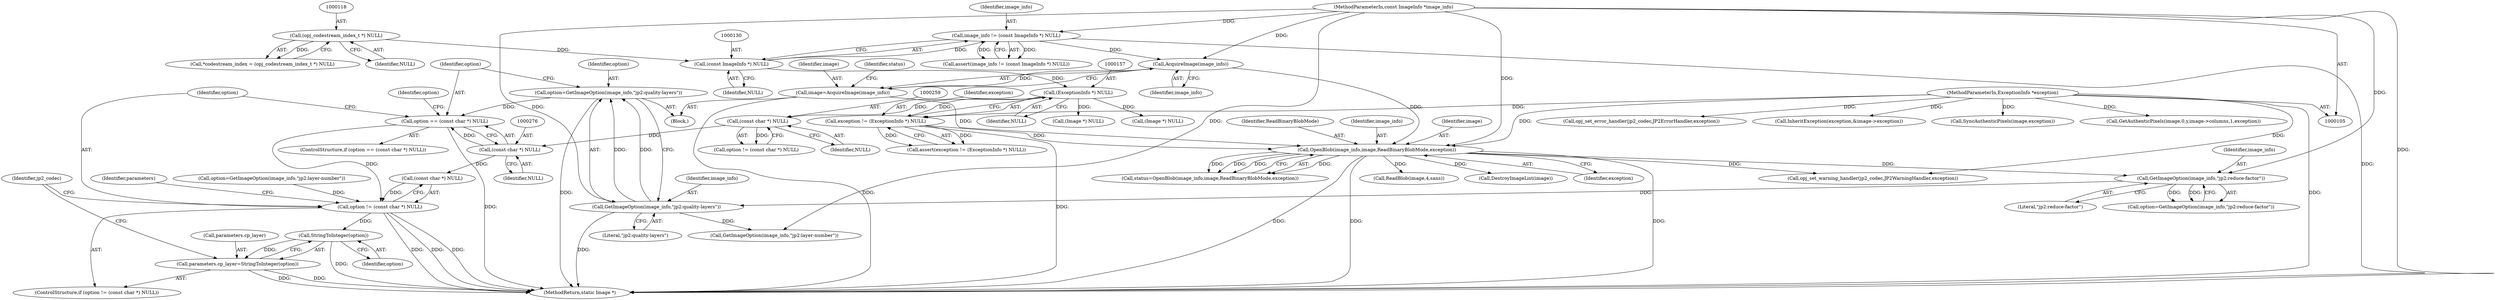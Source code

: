 digraph "0_ImageMagick_acee073df34aa4d491bf5cb74d3a15fc80f0a3aa@pointer" {
"1000273" [label="(Call,option == (const char *) NULL)"];
"1000267" [label="(Call,option=GetImageOption(image_info,\"jp2:quality-layers\"))"];
"1000269" [label="(Call,GetImageOption(image_info,\"jp2:quality-layers\"))"];
"1000252" [label="(Call,GetImageOption(image_info,\"jp2:reduce-factor\"))"];
"1000171" [label="(Call,OpenBlob(image_info,image,ReadBinaryBlobMode,exception))"];
"1000167" [label="(Call,AcquireImage(image_info))"];
"1000127" [label="(Call,image_info != (const ImageInfo *) NULL)"];
"1000106" [label="(MethodParameterIn,const ImageInfo *image_info)"];
"1000129" [label="(Call,(const ImageInfo *) NULL)"];
"1000117" [label="(Call,(opj_codestream_index_t *) NULL)"];
"1000165" [label="(Call,image=AcquireImage(image_info))"];
"1000154" [label="(Call,exception != (ExceptionInfo *) NULL)"];
"1000107" [label="(MethodParameterIn,ExceptionInfo *exception)"];
"1000156" [label="(Call,(ExceptionInfo *) NULL)"];
"1000275" [label="(Call,(const char *) NULL)"];
"1000258" [label="(Call,(const char *) NULL)"];
"1000284" [label="(Call,option != (const char *) NULL)"];
"1000293" [label="(Call,StringToInteger(option))"];
"1000289" [label="(Call,parameters.cp_layer=StringToInteger(option))"];
"1000283" [label="(ControlStructure,if (option != (const char *) NULL))"];
"1000173" [label="(Identifier,image)"];
"1000258" [label="(Call,(const char *) NULL)"];
"1000294" [label="(Identifier,option)"];
"1000267" [label="(Call,option=GetImageOption(image_info,\"jp2:quality-layers\"))"];
"1000289" [label="(Call,parameters.cp_layer=StringToInteger(option))"];
"1000254" [label="(Literal,\"jp2:reduce-factor\")"];
"1000275" [label="(Call,(const char *) NULL)"];
"1000280" [label="(Call,GetImageOption(image_info,\"jp2:layer-number\"))"];
"1000239" [label="(Call,opj_set_warning_handler(jp2_codec,JP2WarningHandler,exception))"];
"1000279" [label="(Identifier,option)"];
"1000128" [label="(Identifier,image_info)"];
"1000156" [label="(Call,(ExceptionInfo *) NULL)"];
"1000285" [label="(Identifier,option)"];
"1000291" [label="(Identifier,parameters)"];
"1000168" [label="(Identifier,image_info)"];
"1000277" [label="(Identifier,NULL)"];
"1000186" [label="(Call,(Image *) NULL)"];
"1000252" [label="(Call,GetImageOption(image_info,\"jp2:reduce-factor\"))"];
"1000286" [label="(Call,(const char *) NULL)"];
"1000155" [label="(Identifier,exception)"];
"1000253" [label="(Identifier,image_info)"];
"1000115" [label="(Call,*codestream_index = (opj_codestream_index_t *) NULL)"];
"1000166" [label="(Identifier,image)"];
"1000119" [label="(Identifier,NULL)"];
"1000174" [label="(Identifier,ReadBinaryBlobMode)"];
"1000191" [label="(Call,ReadBlob(image,4,sans))"];
"1000256" [label="(Call,option != (const char *) NULL)"];
"1000269" [label="(Call,GetImageOption(image_info,\"jp2:quality-layers\"))"];
"1000250" [label="(Call,option=GetImageOption(image_info,\"jp2:reduce-factor\"))"];
"1000272" [label="(ControlStructure,if (option == (const char *) NULL))"];
"1000171" [label="(Call,OpenBlob(image_info,image,ReadBinaryBlobMode,exception))"];
"1000129" [label="(Call,(const ImageInfo *) NULL)"];
"1000108" [label="(Block,)"];
"1000183" [label="(Call,DestroyImageList(image))"];
"1000127" [label="(Call,image_info != (const ImageInfo *) NULL)"];
"1000126" [label="(Call,assert(image_info != (const ImageInfo *) NULL))"];
"1000117" [label="(Call,(opj_codestream_index_t *) NULL)"];
"1001006" [label="(MethodReturn,static Image *)"];
"1000107" [label="(MethodParameterIn,ExceptionInfo *exception)"];
"1000170" [label="(Identifier,status)"];
"1000273" [label="(Call,option == (const char *) NULL)"];
"1000106" [label="(MethodParameterIn,const ImageInfo *image_info)"];
"1000290" [label="(Call,parameters.cp_layer)"];
"1000260" [label="(Identifier,NULL)"];
"1000284" [label="(Call,option != (const char *) NULL)"];
"1000175" [label="(Identifier,exception)"];
"1000763" [label="(Call,GetAuthenticPixels(image,0,y,image->columns,1,exception))"];
"1000158" [label="(Identifier,NULL)"];
"1000298" [label="(Identifier,jp2_codec)"];
"1000271" [label="(Literal,\"jp2:quality-layers\")"];
"1000153" [label="(Call,assert(exception != (ExceptionInfo *) NULL))"];
"1000293" [label="(Call,StringToInteger(option))"];
"1000243" [label="(Call,opj_set_error_handler(jp2_codec,JP2ErrorHandler,exception))"];
"1000268" [label="(Identifier,option)"];
"1000154" [label="(Call,exception != (ExceptionInfo *) NULL)"];
"1000172" [label="(Identifier,image_info)"];
"1000278" [label="(Call,option=GetImageOption(image_info,\"jp2:layer-number\"))"];
"1000202" [label="(Call,(Image *) NULL)"];
"1000131" [label="(Identifier,NULL)"];
"1000270" [label="(Identifier,image_info)"];
"1000167" [label="(Call,AcquireImage(image_info))"];
"1000643" [label="(Call,InheritException(exception,&image->exception))"];
"1000971" [label="(Call,SyncAuthenticPixels(image,exception))"];
"1000169" [label="(Call,status=OpenBlob(image_info,image,ReadBinaryBlobMode,exception))"];
"1000274" [label="(Identifier,option)"];
"1000165" [label="(Call,image=AcquireImage(image_info))"];
"1000273" -> "1000272"  [label="AST: "];
"1000273" -> "1000275"  [label="CFG: "];
"1000274" -> "1000273"  [label="AST: "];
"1000275" -> "1000273"  [label="AST: "];
"1000279" -> "1000273"  [label="CFG: "];
"1000285" -> "1000273"  [label="CFG: "];
"1000273" -> "1001006"  [label="DDG: "];
"1000267" -> "1000273"  [label="DDG: "];
"1000275" -> "1000273"  [label="DDG: "];
"1000273" -> "1000284"  [label="DDG: "];
"1000267" -> "1000108"  [label="AST: "];
"1000267" -> "1000269"  [label="CFG: "];
"1000268" -> "1000267"  [label="AST: "];
"1000269" -> "1000267"  [label="AST: "];
"1000274" -> "1000267"  [label="CFG: "];
"1000267" -> "1001006"  [label="DDG: "];
"1000269" -> "1000267"  [label="DDG: "];
"1000269" -> "1000267"  [label="DDG: "];
"1000269" -> "1000271"  [label="CFG: "];
"1000270" -> "1000269"  [label="AST: "];
"1000271" -> "1000269"  [label="AST: "];
"1000269" -> "1001006"  [label="DDG: "];
"1000252" -> "1000269"  [label="DDG: "];
"1000106" -> "1000269"  [label="DDG: "];
"1000269" -> "1000280"  [label="DDG: "];
"1000252" -> "1000250"  [label="AST: "];
"1000252" -> "1000254"  [label="CFG: "];
"1000253" -> "1000252"  [label="AST: "];
"1000254" -> "1000252"  [label="AST: "];
"1000250" -> "1000252"  [label="CFG: "];
"1000252" -> "1000250"  [label="DDG: "];
"1000252" -> "1000250"  [label="DDG: "];
"1000171" -> "1000252"  [label="DDG: "];
"1000106" -> "1000252"  [label="DDG: "];
"1000171" -> "1000169"  [label="AST: "];
"1000171" -> "1000175"  [label="CFG: "];
"1000172" -> "1000171"  [label="AST: "];
"1000173" -> "1000171"  [label="AST: "];
"1000174" -> "1000171"  [label="AST: "];
"1000175" -> "1000171"  [label="AST: "];
"1000169" -> "1000171"  [label="CFG: "];
"1000171" -> "1001006"  [label="DDG: "];
"1000171" -> "1001006"  [label="DDG: "];
"1000171" -> "1001006"  [label="DDG: "];
"1000171" -> "1000169"  [label="DDG: "];
"1000171" -> "1000169"  [label="DDG: "];
"1000171" -> "1000169"  [label="DDG: "];
"1000171" -> "1000169"  [label="DDG: "];
"1000167" -> "1000171"  [label="DDG: "];
"1000106" -> "1000171"  [label="DDG: "];
"1000165" -> "1000171"  [label="DDG: "];
"1000154" -> "1000171"  [label="DDG: "];
"1000107" -> "1000171"  [label="DDG: "];
"1000171" -> "1000183"  [label="DDG: "];
"1000171" -> "1000191"  [label="DDG: "];
"1000171" -> "1000239"  [label="DDG: "];
"1000167" -> "1000165"  [label="AST: "];
"1000167" -> "1000168"  [label="CFG: "];
"1000168" -> "1000167"  [label="AST: "];
"1000165" -> "1000167"  [label="CFG: "];
"1000167" -> "1000165"  [label="DDG: "];
"1000127" -> "1000167"  [label="DDG: "];
"1000106" -> "1000167"  [label="DDG: "];
"1000127" -> "1000126"  [label="AST: "];
"1000127" -> "1000129"  [label="CFG: "];
"1000128" -> "1000127"  [label="AST: "];
"1000129" -> "1000127"  [label="AST: "];
"1000126" -> "1000127"  [label="CFG: "];
"1000127" -> "1001006"  [label="DDG: "];
"1000127" -> "1000126"  [label="DDG: "];
"1000127" -> "1000126"  [label="DDG: "];
"1000106" -> "1000127"  [label="DDG: "];
"1000129" -> "1000127"  [label="DDG: "];
"1000106" -> "1000105"  [label="AST: "];
"1000106" -> "1001006"  [label="DDG: "];
"1000106" -> "1000280"  [label="DDG: "];
"1000129" -> "1000131"  [label="CFG: "];
"1000130" -> "1000129"  [label="AST: "];
"1000131" -> "1000129"  [label="AST: "];
"1000117" -> "1000129"  [label="DDG: "];
"1000129" -> "1000156"  [label="DDG: "];
"1000117" -> "1000115"  [label="AST: "];
"1000117" -> "1000119"  [label="CFG: "];
"1000118" -> "1000117"  [label="AST: "];
"1000119" -> "1000117"  [label="AST: "];
"1000115" -> "1000117"  [label="CFG: "];
"1000117" -> "1000115"  [label="DDG: "];
"1000165" -> "1000108"  [label="AST: "];
"1000166" -> "1000165"  [label="AST: "];
"1000170" -> "1000165"  [label="CFG: "];
"1000165" -> "1001006"  [label="DDG: "];
"1000154" -> "1000153"  [label="AST: "];
"1000154" -> "1000156"  [label="CFG: "];
"1000155" -> "1000154"  [label="AST: "];
"1000156" -> "1000154"  [label="AST: "];
"1000153" -> "1000154"  [label="CFG: "];
"1000154" -> "1001006"  [label="DDG: "];
"1000154" -> "1000153"  [label="DDG: "];
"1000154" -> "1000153"  [label="DDG: "];
"1000107" -> "1000154"  [label="DDG: "];
"1000156" -> "1000154"  [label="DDG: "];
"1000107" -> "1000105"  [label="AST: "];
"1000107" -> "1001006"  [label="DDG: "];
"1000107" -> "1000239"  [label="DDG: "];
"1000107" -> "1000243"  [label="DDG: "];
"1000107" -> "1000643"  [label="DDG: "];
"1000107" -> "1000763"  [label="DDG: "];
"1000107" -> "1000971"  [label="DDG: "];
"1000156" -> "1000158"  [label="CFG: "];
"1000157" -> "1000156"  [label="AST: "];
"1000158" -> "1000156"  [label="AST: "];
"1000156" -> "1000186"  [label="DDG: "];
"1000156" -> "1000202"  [label="DDG: "];
"1000156" -> "1000258"  [label="DDG: "];
"1000275" -> "1000277"  [label="CFG: "];
"1000276" -> "1000275"  [label="AST: "];
"1000277" -> "1000275"  [label="AST: "];
"1000258" -> "1000275"  [label="DDG: "];
"1000275" -> "1000286"  [label="DDG: "];
"1000258" -> "1000256"  [label="AST: "];
"1000258" -> "1000260"  [label="CFG: "];
"1000259" -> "1000258"  [label="AST: "];
"1000260" -> "1000258"  [label="AST: "];
"1000256" -> "1000258"  [label="CFG: "];
"1000258" -> "1000256"  [label="DDG: "];
"1000284" -> "1000283"  [label="AST: "];
"1000284" -> "1000286"  [label="CFG: "];
"1000285" -> "1000284"  [label="AST: "];
"1000286" -> "1000284"  [label="AST: "];
"1000291" -> "1000284"  [label="CFG: "];
"1000298" -> "1000284"  [label="CFG: "];
"1000284" -> "1001006"  [label="DDG: "];
"1000284" -> "1001006"  [label="DDG: "];
"1000284" -> "1001006"  [label="DDG: "];
"1000278" -> "1000284"  [label="DDG: "];
"1000286" -> "1000284"  [label="DDG: "];
"1000284" -> "1000293"  [label="DDG: "];
"1000293" -> "1000289"  [label="AST: "];
"1000293" -> "1000294"  [label="CFG: "];
"1000294" -> "1000293"  [label="AST: "];
"1000289" -> "1000293"  [label="CFG: "];
"1000293" -> "1001006"  [label="DDG: "];
"1000293" -> "1000289"  [label="DDG: "];
"1000289" -> "1000283"  [label="AST: "];
"1000290" -> "1000289"  [label="AST: "];
"1000298" -> "1000289"  [label="CFG: "];
"1000289" -> "1001006"  [label="DDG: "];
"1000289" -> "1001006"  [label="DDG: "];
}
